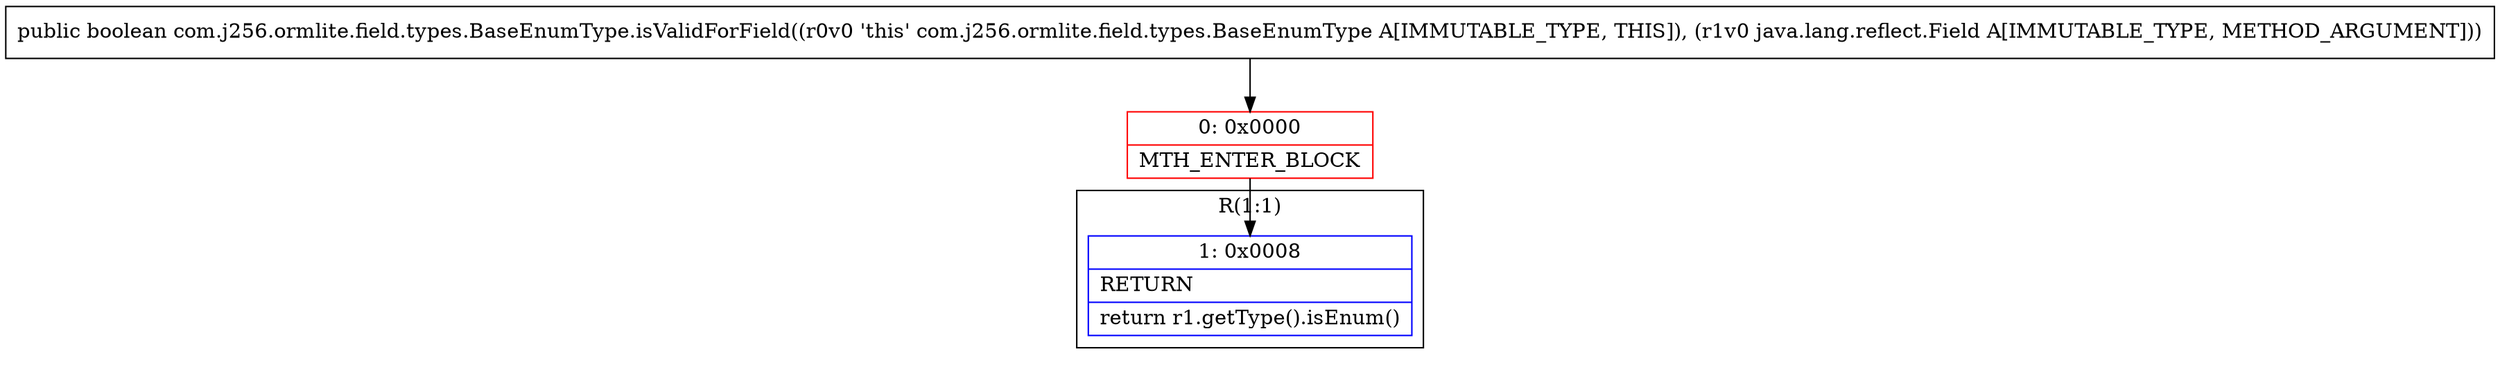 digraph "CFG forcom.j256.ormlite.field.types.BaseEnumType.isValidForField(Ljava\/lang\/reflect\/Field;)Z" {
subgraph cluster_Region_171639989 {
label = "R(1:1)";
node [shape=record,color=blue];
Node_1 [shape=record,label="{1\:\ 0x0008|RETURN\l|return r1.getType().isEnum()\l}"];
}
Node_0 [shape=record,color=red,label="{0\:\ 0x0000|MTH_ENTER_BLOCK\l}"];
MethodNode[shape=record,label="{public boolean com.j256.ormlite.field.types.BaseEnumType.isValidForField((r0v0 'this' com.j256.ormlite.field.types.BaseEnumType A[IMMUTABLE_TYPE, THIS]), (r1v0 java.lang.reflect.Field A[IMMUTABLE_TYPE, METHOD_ARGUMENT])) }"];
MethodNode -> Node_0;
Node_0 -> Node_1;
}

